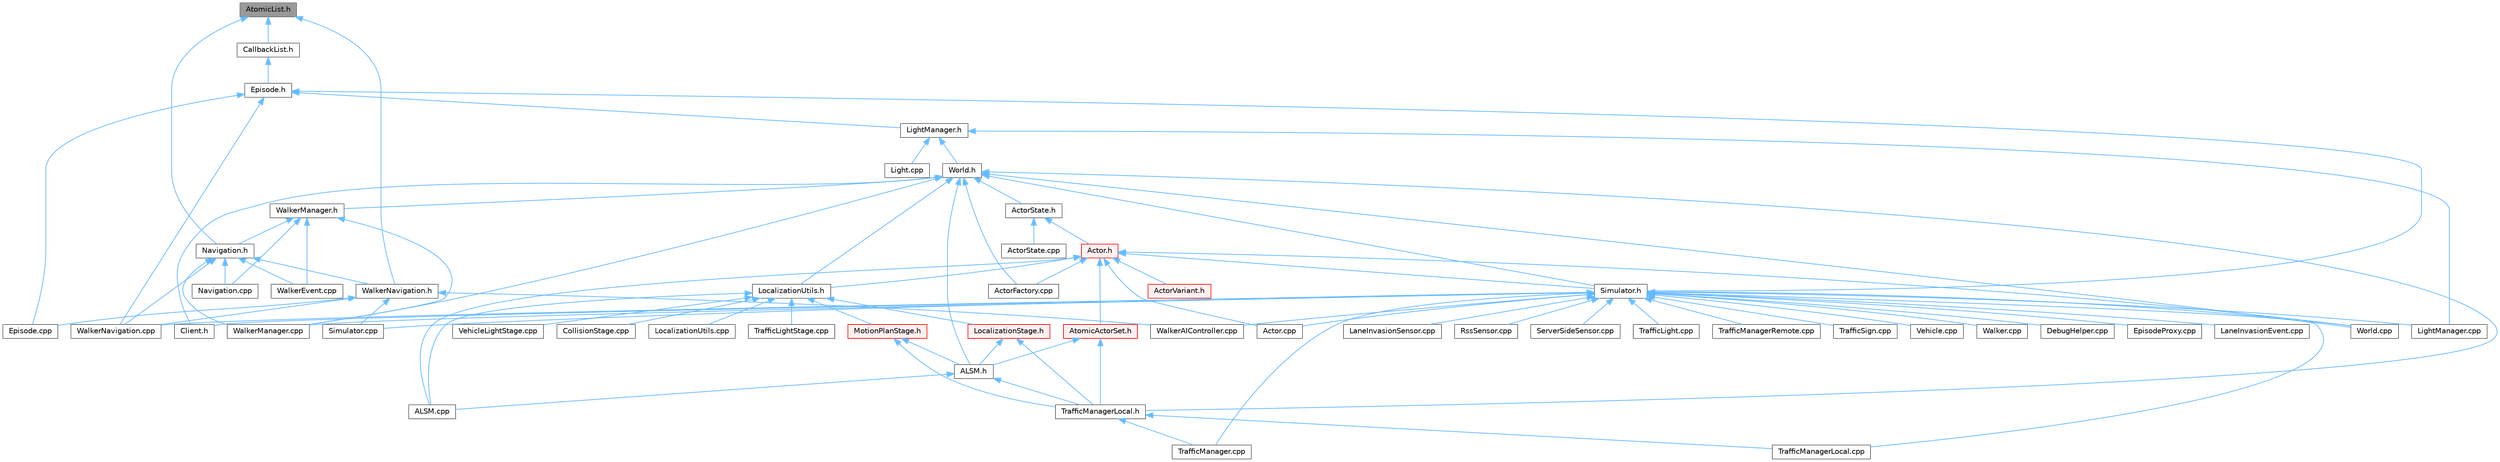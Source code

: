 digraph "AtomicList.h"
{
 // INTERACTIVE_SVG=YES
 // LATEX_PDF_SIZE
  bgcolor="transparent";
  edge [fontname=Helvetica,fontsize=10,labelfontname=Helvetica,labelfontsize=10];
  node [fontname=Helvetica,fontsize=10,shape=box,height=0.2,width=0.4];
  Node1 [id="Node000001",label="AtomicList.h",height=0.2,width=0.4,color="gray40", fillcolor="grey60", style="filled", fontcolor="black",tooltip=" "];
  Node1 -> Node2 [id="edge1_Node000001_Node000002",dir="back",color="steelblue1",style="solid",tooltip=" "];
  Node2 [id="Node000002",label="CallbackList.h",height=0.2,width=0.4,color="grey40", fillcolor="white", style="filled",URL="$d1/d9a/CallbackList_8h.html",tooltip=" "];
  Node2 -> Node3 [id="edge2_Node000002_Node000003",dir="back",color="steelblue1",style="solid",tooltip=" "];
  Node3 [id="Node000003",label="Episode.h",height=0.2,width=0.4,color="grey40", fillcolor="white", style="filled",URL="$d9/d9e/Episode_8h.html",tooltip=" "];
  Node3 -> Node4 [id="edge3_Node000003_Node000004",dir="back",color="steelblue1",style="solid",tooltip=" "];
  Node4 [id="Node000004",label="Episode.cpp",height=0.2,width=0.4,color="grey40", fillcolor="white", style="filled",URL="$d6/d12/Episode_8cpp.html",tooltip=" "];
  Node3 -> Node5 [id="edge4_Node000003_Node000005",dir="back",color="steelblue1",style="solid",tooltip=" "];
  Node5 [id="Node000005",label="LightManager.h",height=0.2,width=0.4,color="grey40", fillcolor="white", style="filled",URL="$dd/d9a/LightManager_8h.html",tooltip=" "];
  Node5 -> Node6 [id="edge5_Node000005_Node000006",dir="back",color="steelblue1",style="solid",tooltip=" "];
  Node6 [id="Node000006",label="Light.cpp",height=0.2,width=0.4,color="grey40", fillcolor="white", style="filled",URL="$d2/d41/Light_8cpp.html",tooltip=" "];
  Node5 -> Node7 [id="edge6_Node000005_Node000007",dir="back",color="steelblue1",style="solid",tooltip=" "];
  Node7 [id="Node000007",label="LightManager.cpp",height=0.2,width=0.4,color="grey40", fillcolor="white", style="filled",URL="$d3/d1d/LightManager_8cpp.html",tooltip=" "];
  Node5 -> Node8 [id="edge7_Node000005_Node000008",dir="back",color="steelblue1",style="solid",tooltip=" "];
  Node8 [id="Node000008",label="World.h",height=0.2,width=0.4,color="grey40", fillcolor="white", style="filled",URL="$dd/d5b/World_8h.html",tooltip=" "];
  Node8 -> Node9 [id="edge8_Node000008_Node000009",dir="back",color="steelblue1",style="solid",tooltip=" "];
  Node9 [id="Node000009",label="ALSM.h",height=0.2,width=0.4,color="grey40", fillcolor="white", style="filled",URL="$dc/d2c/ALSM_8h.html",tooltip=" "];
  Node9 -> Node10 [id="edge9_Node000009_Node000010",dir="back",color="steelblue1",style="solid",tooltip=" "];
  Node10 [id="Node000010",label="ALSM.cpp",height=0.2,width=0.4,color="grey40", fillcolor="white", style="filled",URL="$d9/da8/ALSM_8cpp.html",tooltip=" "];
  Node9 -> Node11 [id="edge10_Node000009_Node000011",dir="back",color="steelblue1",style="solid",tooltip=" "];
  Node11 [id="Node000011",label="TrafficManagerLocal.h",height=0.2,width=0.4,color="grey40", fillcolor="white", style="filled",URL="$db/ddf/TrafficManagerLocal_8h.html",tooltip=" "];
  Node11 -> Node12 [id="edge11_Node000011_Node000012",dir="back",color="steelblue1",style="solid",tooltip=" "];
  Node12 [id="Node000012",label="TrafficManager.cpp",height=0.2,width=0.4,color="grey40", fillcolor="white", style="filled",URL="$db/d04/TrafficManager_8cpp.html",tooltip=" "];
  Node11 -> Node13 [id="edge12_Node000011_Node000013",dir="back",color="steelblue1",style="solid",tooltip=" "];
  Node13 [id="Node000013",label="TrafficManagerLocal.cpp",height=0.2,width=0.4,color="grey40", fillcolor="white", style="filled",URL="$da/d53/TrafficManagerLocal_8cpp.html",tooltip=" "];
  Node8 -> Node14 [id="edge13_Node000008_Node000014",dir="back",color="steelblue1",style="solid",tooltip=" "];
  Node14 [id="Node000014",label="ActorFactory.cpp",height=0.2,width=0.4,color="grey40", fillcolor="white", style="filled",URL="$df/dd6/ActorFactory_8cpp.html",tooltip=" "];
  Node8 -> Node15 [id="edge14_Node000008_Node000015",dir="back",color="steelblue1",style="solid",tooltip=" "];
  Node15 [id="Node000015",label="ActorState.h",height=0.2,width=0.4,color="grey40", fillcolor="white", style="filled",URL="$d4/d22/client_2detail_2ActorState_8h.html",tooltip=" "];
  Node15 -> Node16 [id="edge15_Node000015_Node000016",dir="back",color="steelblue1",style="solid",tooltip=" "];
  Node16 [id="Node000016",label="Actor.h",height=0.2,width=0.4,color="red", fillcolor="#FFF0F0", style="filled",URL="$da/d48/client_2Actor_8h.html",tooltip=" "];
  Node16 -> Node10 [id="edge16_Node000016_Node000010",dir="back",color="steelblue1",style="solid",tooltip=" "];
  Node16 -> Node17 [id="edge17_Node000016_Node000017",dir="back",color="steelblue1",style="solid",tooltip=" "];
  Node17 [id="Node000017",label="Actor.cpp",height=0.2,width=0.4,color="grey40", fillcolor="white", style="filled",URL="$d4/d34/Actor_8cpp.html",tooltip=" "];
  Node16 -> Node14 [id="edge18_Node000016_Node000014",dir="back",color="steelblue1",style="solid",tooltip=" "];
  Node16 -> Node18 [id="edge19_Node000016_Node000018",dir="back",color="steelblue1",style="solid",tooltip=" "];
  Node18 [id="Node000018",label="ActorVariant.h",height=0.2,width=0.4,color="red", fillcolor="#FFF0F0", style="filled",URL="$d9/d0d/ActorVariant_8h.html",tooltip=" "];
  Node16 -> Node45 [id="edge20_Node000016_Node000045",dir="back",color="steelblue1",style="solid",tooltip=" "];
  Node45 [id="Node000045",label="AtomicActorSet.h",height=0.2,width=0.4,color="red", fillcolor="#FFF0F0", style="filled",URL="$dd/dfa/AtomicActorSet_8h.html",tooltip=" "];
  Node45 -> Node9 [id="edge21_Node000045_Node000009",dir="back",color="steelblue1",style="solid",tooltip=" "];
  Node45 -> Node11 [id="edge22_Node000045_Node000011",dir="back",color="steelblue1",style="solid",tooltip=" "];
  Node16 -> Node22 [id="edge23_Node000016_Node000022",dir="back",color="steelblue1",style="solid",tooltip=" "];
  Node22 [id="Node000022",label="LocalizationUtils.h",height=0.2,width=0.4,color="grey40", fillcolor="white", style="filled",URL="$d2/d84/LocalizationUtils_8h.html",tooltip=" "];
  Node22 -> Node10 [id="edge24_Node000022_Node000010",dir="back",color="steelblue1",style="solid",tooltip=" "];
  Node22 -> Node23 [id="edge25_Node000022_Node000023",dir="back",color="steelblue1",style="solid",tooltip=" "];
  Node23 [id="Node000023",label="CollisionStage.cpp",height=0.2,width=0.4,color="grey40", fillcolor="white", style="filled",URL="$db/da2/CollisionStage_8cpp.html",tooltip=" "];
  Node22 -> Node24 [id="edge26_Node000022_Node000024",dir="back",color="steelblue1",style="solid",tooltip=" "];
  Node24 [id="Node000024",label="LocalizationStage.h",height=0.2,width=0.4,color="red", fillcolor="#FFF0F0", style="filled",URL="$d9/df4/LocalizationStage_8h.html",tooltip=" "];
  Node24 -> Node9 [id="edge27_Node000024_Node000009",dir="back",color="steelblue1",style="solid",tooltip=" "];
  Node24 -> Node11 [id="edge28_Node000024_Node000011",dir="back",color="steelblue1",style="solid",tooltip=" "];
  Node22 -> Node26 [id="edge29_Node000022_Node000026",dir="back",color="steelblue1",style="solid",tooltip=" "];
  Node26 [id="Node000026",label="LocalizationUtils.cpp",height=0.2,width=0.4,color="grey40", fillcolor="white", style="filled",URL="$d1/dd6/LocalizationUtils_8cpp.html",tooltip=" "];
  Node22 -> Node27 [id="edge30_Node000022_Node000027",dir="back",color="steelblue1",style="solid",tooltip=" "];
  Node27 [id="Node000027",label="MotionPlanStage.h",height=0.2,width=0.4,color="red", fillcolor="#FFF0F0", style="filled",URL="$d3/d00/MotionPlanStage_8h.html",tooltip=" "];
  Node27 -> Node9 [id="edge31_Node000027_Node000009",dir="back",color="steelblue1",style="solid",tooltip=" "];
  Node27 -> Node11 [id="edge32_Node000027_Node000011",dir="back",color="steelblue1",style="solid",tooltip=" "];
  Node22 -> Node29 [id="edge33_Node000022_Node000029",dir="back",color="steelblue1",style="solid",tooltip=" "];
  Node29 [id="Node000029",label="TrafficLightStage.cpp",height=0.2,width=0.4,color="grey40", fillcolor="white", style="filled",URL="$dc/d13/TrafficLightStage_8cpp.html",tooltip=" "];
  Node22 -> Node30 [id="edge34_Node000022_Node000030",dir="back",color="steelblue1",style="solid",tooltip=" "];
  Node30 [id="Node000030",label="VehicleLightStage.cpp",height=0.2,width=0.4,color="grey40", fillcolor="white", style="filled",URL="$d2/d11/VehicleLightStage_8cpp.html",tooltip=" "];
  Node16 -> Node65 [id="edge35_Node000016_Node000065",dir="back",color="steelblue1",style="solid",tooltip=" "];
  Node65 [id="Node000065",label="Simulator.h",height=0.2,width=0.4,color="grey40", fillcolor="white", style="filled",URL="$d6/d4a/Simulator_8h.html",tooltip=" "];
  Node65 -> Node17 [id="edge36_Node000065_Node000017",dir="back",color="steelblue1",style="solid",tooltip=" "];
  Node65 -> Node66 [id="edge37_Node000065_Node000066",dir="back",color="steelblue1",style="solid",tooltip=" "];
  Node66 [id="Node000066",label="Client.h",height=0.2,width=0.4,color="grey40", fillcolor="white", style="filled",URL="$dd/de3/client_2Client_8h.html",tooltip=" "];
  Node65 -> Node67 [id="edge38_Node000065_Node000067",dir="back",color="steelblue1",style="solid",tooltip=" "];
  Node67 [id="Node000067",label="DebugHelper.cpp",height=0.2,width=0.4,color="grey40", fillcolor="white", style="filled",URL="$d2/d01/DebugHelper_8cpp.html",tooltip=" "];
  Node65 -> Node68 [id="edge39_Node000065_Node000068",dir="back",color="steelblue1",style="solid",tooltip=" "];
  Node68 [id="Node000068",label="EpisodeProxy.cpp",height=0.2,width=0.4,color="grey40", fillcolor="white", style="filled",URL="$d2/d6b/EpisodeProxy_8cpp.html",tooltip=" "];
  Node65 -> Node56 [id="edge40_Node000065_Node000056",dir="back",color="steelblue1",style="solid",tooltip=" "];
  Node56 [id="Node000056",label="LaneInvasionEvent.cpp",height=0.2,width=0.4,color="grey40", fillcolor="white", style="filled",URL="$d6/d75/LaneInvasionEvent_8cpp.html",tooltip=" "];
  Node65 -> Node57 [id="edge41_Node000065_Node000057",dir="back",color="steelblue1",style="solid",tooltip=" "];
  Node57 [id="Node000057",label="LaneInvasionSensor.cpp",height=0.2,width=0.4,color="grey40", fillcolor="white", style="filled",URL="$dd/dbc/LibCarla_2source_2carla_2client_2LaneInvasionSensor_8cpp.html",tooltip=" "];
  Node65 -> Node7 [id="edge42_Node000065_Node000007",dir="back",color="steelblue1",style="solid",tooltip=" "];
  Node65 -> Node34 [id="edge43_Node000065_Node000034",dir="back",color="steelblue1",style="solid",tooltip=" "];
  Node34 [id="Node000034",label="RssSensor.cpp",height=0.2,width=0.4,color="grey40", fillcolor="white", style="filled",URL="$d8/d77/LibCarla_2source_2carla_2rss_2RssSensor_8cpp.html",tooltip=" "];
  Node65 -> Node63 [id="edge44_Node000065_Node000063",dir="back",color="steelblue1",style="solid",tooltip=" "];
  Node63 [id="Node000063",label="ServerSideSensor.cpp",height=0.2,width=0.4,color="grey40", fillcolor="white", style="filled",URL="$d1/da0/ServerSideSensor_8cpp.html",tooltip=" "];
  Node65 -> Node64 [id="edge45_Node000065_Node000064",dir="back",color="steelblue1",style="solid",tooltip=" "];
  Node64 [id="Node000064",label="Simulator.cpp",height=0.2,width=0.4,color="grey40", fillcolor="white", style="filled",URL="$d2/d0c/Simulator_8cpp.html",tooltip=" "];
  Node65 -> Node36 [id="edge46_Node000065_Node000036",dir="back",color="steelblue1",style="solid",tooltip=" "];
  Node36 [id="Node000036",label="TrafficLight.cpp",height=0.2,width=0.4,color="grey40", fillcolor="white", style="filled",URL="$dd/d90/TrafficLight_8cpp.html",tooltip=" "];
  Node65 -> Node12 [id="edge47_Node000065_Node000012",dir="back",color="steelblue1",style="solid",tooltip=" "];
  Node65 -> Node13 [id="edge48_Node000065_Node000013",dir="back",color="steelblue1",style="solid",tooltip=" "];
  Node65 -> Node69 [id="edge49_Node000065_Node000069",dir="back",color="steelblue1",style="solid",tooltip=" "];
  Node69 [id="Node000069",label="TrafficManagerRemote.cpp",height=0.2,width=0.4,color="grey40", fillcolor="white", style="filled",URL="$d6/d82/TrafficManagerRemote_8cpp.html",tooltip=" "];
  Node65 -> Node37 [id="edge50_Node000065_Node000037",dir="back",color="steelblue1",style="solid",tooltip=" "];
  Node37 [id="Node000037",label="TrafficSign.cpp",height=0.2,width=0.4,color="grey40", fillcolor="white", style="filled",URL="$d1/d40/TrafficSign_8cpp.html",tooltip=" "];
  Node65 -> Node38 [id="edge51_Node000065_Node000038",dir="back",color="steelblue1",style="solid",tooltip=" "];
  Node38 [id="Node000038",label="Vehicle.cpp",height=0.2,width=0.4,color="grey40", fillcolor="white", style="filled",URL="$d0/d27/Vehicle_8cpp.html",tooltip=" "];
  Node65 -> Node70 [id="edge52_Node000065_Node000070",dir="back",color="steelblue1",style="solid",tooltip=" "];
  Node70 [id="Node000070",label="Walker.cpp",height=0.2,width=0.4,color="grey40", fillcolor="white", style="filled",URL="$d6/db6/Walker_8cpp.html",tooltip=" "];
  Node65 -> Node71 [id="edge53_Node000065_Node000071",dir="back",color="steelblue1",style="solid",tooltip=" "];
  Node71 [id="Node000071",label="WalkerAIController.cpp",height=0.2,width=0.4,color="grey40", fillcolor="white", style="filled",URL="$de/d69/WalkerAIController_8cpp.html",tooltip=" "];
  Node65 -> Node72 [id="edge54_Node000065_Node000072",dir="back",color="steelblue1",style="solid",tooltip=" "];
  Node72 [id="Node000072",label="WalkerManager.cpp",height=0.2,width=0.4,color="grey40", fillcolor="white", style="filled",URL="$d2/dbb/WalkerManager_8cpp.html",tooltip=" "];
  Node65 -> Node73 [id="edge55_Node000065_Node000073",dir="back",color="steelblue1",style="solid",tooltip=" "];
  Node73 [id="Node000073",label="WalkerNavigation.cpp",height=0.2,width=0.4,color="grey40", fillcolor="white", style="filled",URL="$de/d84/WalkerNavigation_8cpp.html",tooltip=" "];
  Node65 -> Node39 [id="edge56_Node000065_Node000039",dir="back",color="steelblue1",style="solid",tooltip=" "];
  Node39 [id="Node000039",label="World.cpp",height=0.2,width=0.4,color="grey40", fillcolor="white", style="filled",URL="$d7/dfe/World_8cpp.html",tooltip=" "];
  Node16 -> Node39 [id="edge57_Node000016_Node000039",dir="back",color="steelblue1",style="solid",tooltip=" "];
  Node15 -> Node87 [id="edge58_Node000015_Node000087",dir="back",color="steelblue1",style="solid",tooltip=" "];
  Node87 [id="Node000087",label="ActorState.cpp",height=0.2,width=0.4,color="grey40", fillcolor="white", style="filled",URL="$d6/de7/ActorState_8cpp.html",tooltip=" "];
  Node8 -> Node66 [id="edge59_Node000008_Node000066",dir="back",color="steelblue1",style="solid",tooltip=" "];
  Node8 -> Node22 [id="edge60_Node000008_Node000022",dir="back",color="steelblue1",style="solid",tooltip=" "];
  Node8 -> Node65 [id="edge61_Node000008_Node000065",dir="back",color="steelblue1",style="solid",tooltip=" "];
  Node8 -> Node11 [id="edge62_Node000008_Node000011",dir="back",color="steelblue1",style="solid",tooltip=" "];
  Node8 -> Node72 [id="edge63_Node000008_Node000072",dir="back",color="steelblue1",style="solid",tooltip=" "];
  Node8 -> Node80 [id="edge64_Node000008_Node000080",dir="back",color="steelblue1",style="solid",tooltip=" "];
  Node80 [id="Node000080",label="WalkerManager.h",height=0.2,width=0.4,color="grey40", fillcolor="white", style="filled",URL="$df/d64/WalkerManager_8h.html",tooltip=" "];
  Node80 -> Node81 [id="edge65_Node000080_Node000081",dir="back",color="steelblue1",style="solid",tooltip=" "];
  Node81 [id="Node000081",label="Navigation.cpp",height=0.2,width=0.4,color="grey40", fillcolor="white", style="filled",URL="$d5/d9c/Navigation_8cpp.html",tooltip=" "];
  Node80 -> Node82 [id="edge66_Node000080_Node000082",dir="back",color="steelblue1",style="solid",tooltip=" "];
  Node82 [id="Node000082",label="Navigation.h",height=0.2,width=0.4,color="grey40", fillcolor="white", style="filled",URL="$d0/d36/Navigation_8h.html",tooltip=" "];
  Node82 -> Node81 [id="edge67_Node000082_Node000081",dir="back",color="steelblue1",style="solid",tooltip=" "];
  Node82 -> Node83 [id="edge68_Node000082_Node000083",dir="back",color="steelblue1",style="solid",tooltip=" "];
  Node83 [id="Node000083",label="WalkerEvent.cpp",height=0.2,width=0.4,color="grey40", fillcolor="white", style="filled",URL="$de/db9/WalkerEvent_8cpp.html",tooltip=" "];
  Node82 -> Node72 [id="edge69_Node000082_Node000072",dir="back",color="steelblue1",style="solid",tooltip=" "];
  Node82 -> Node73 [id="edge70_Node000082_Node000073",dir="back",color="steelblue1",style="solid",tooltip=" "];
  Node82 -> Node84 [id="edge71_Node000082_Node000084",dir="back",color="steelblue1",style="solid",tooltip=" "];
  Node84 [id="Node000084",label="WalkerNavigation.h",height=0.2,width=0.4,color="grey40", fillcolor="white", style="filled",URL="$d5/d09/WalkerNavigation_8h.html",tooltip=" "];
  Node84 -> Node4 [id="edge72_Node000084_Node000004",dir="back",color="steelblue1",style="solid",tooltip=" "];
  Node84 -> Node64 [id="edge73_Node000084_Node000064",dir="back",color="steelblue1",style="solid",tooltip=" "];
  Node84 -> Node71 [id="edge74_Node000084_Node000071",dir="back",color="steelblue1",style="solid",tooltip=" "];
  Node84 -> Node73 [id="edge75_Node000084_Node000073",dir="back",color="steelblue1",style="solid",tooltip=" "];
  Node80 -> Node83 [id="edge76_Node000080_Node000083",dir="back",color="steelblue1",style="solid",tooltip=" "];
  Node80 -> Node72 [id="edge77_Node000080_Node000072",dir="back",color="steelblue1",style="solid",tooltip=" "];
  Node8 -> Node39 [id="edge78_Node000008_Node000039",dir="back",color="steelblue1",style="solid",tooltip=" "];
  Node3 -> Node65 [id="edge79_Node000003_Node000065",dir="back",color="steelblue1",style="solid",tooltip=" "];
  Node3 -> Node73 [id="edge80_Node000003_Node000073",dir="back",color="steelblue1",style="solid",tooltip=" "];
  Node1 -> Node82 [id="edge81_Node000001_Node000082",dir="back",color="steelblue1",style="solid",tooltip=" "];
  Node1 -> Node84 [id="edge82_Node000001_Node000084",dir="back",color="steelblue1",style="solid",tooltip=" "];
}
